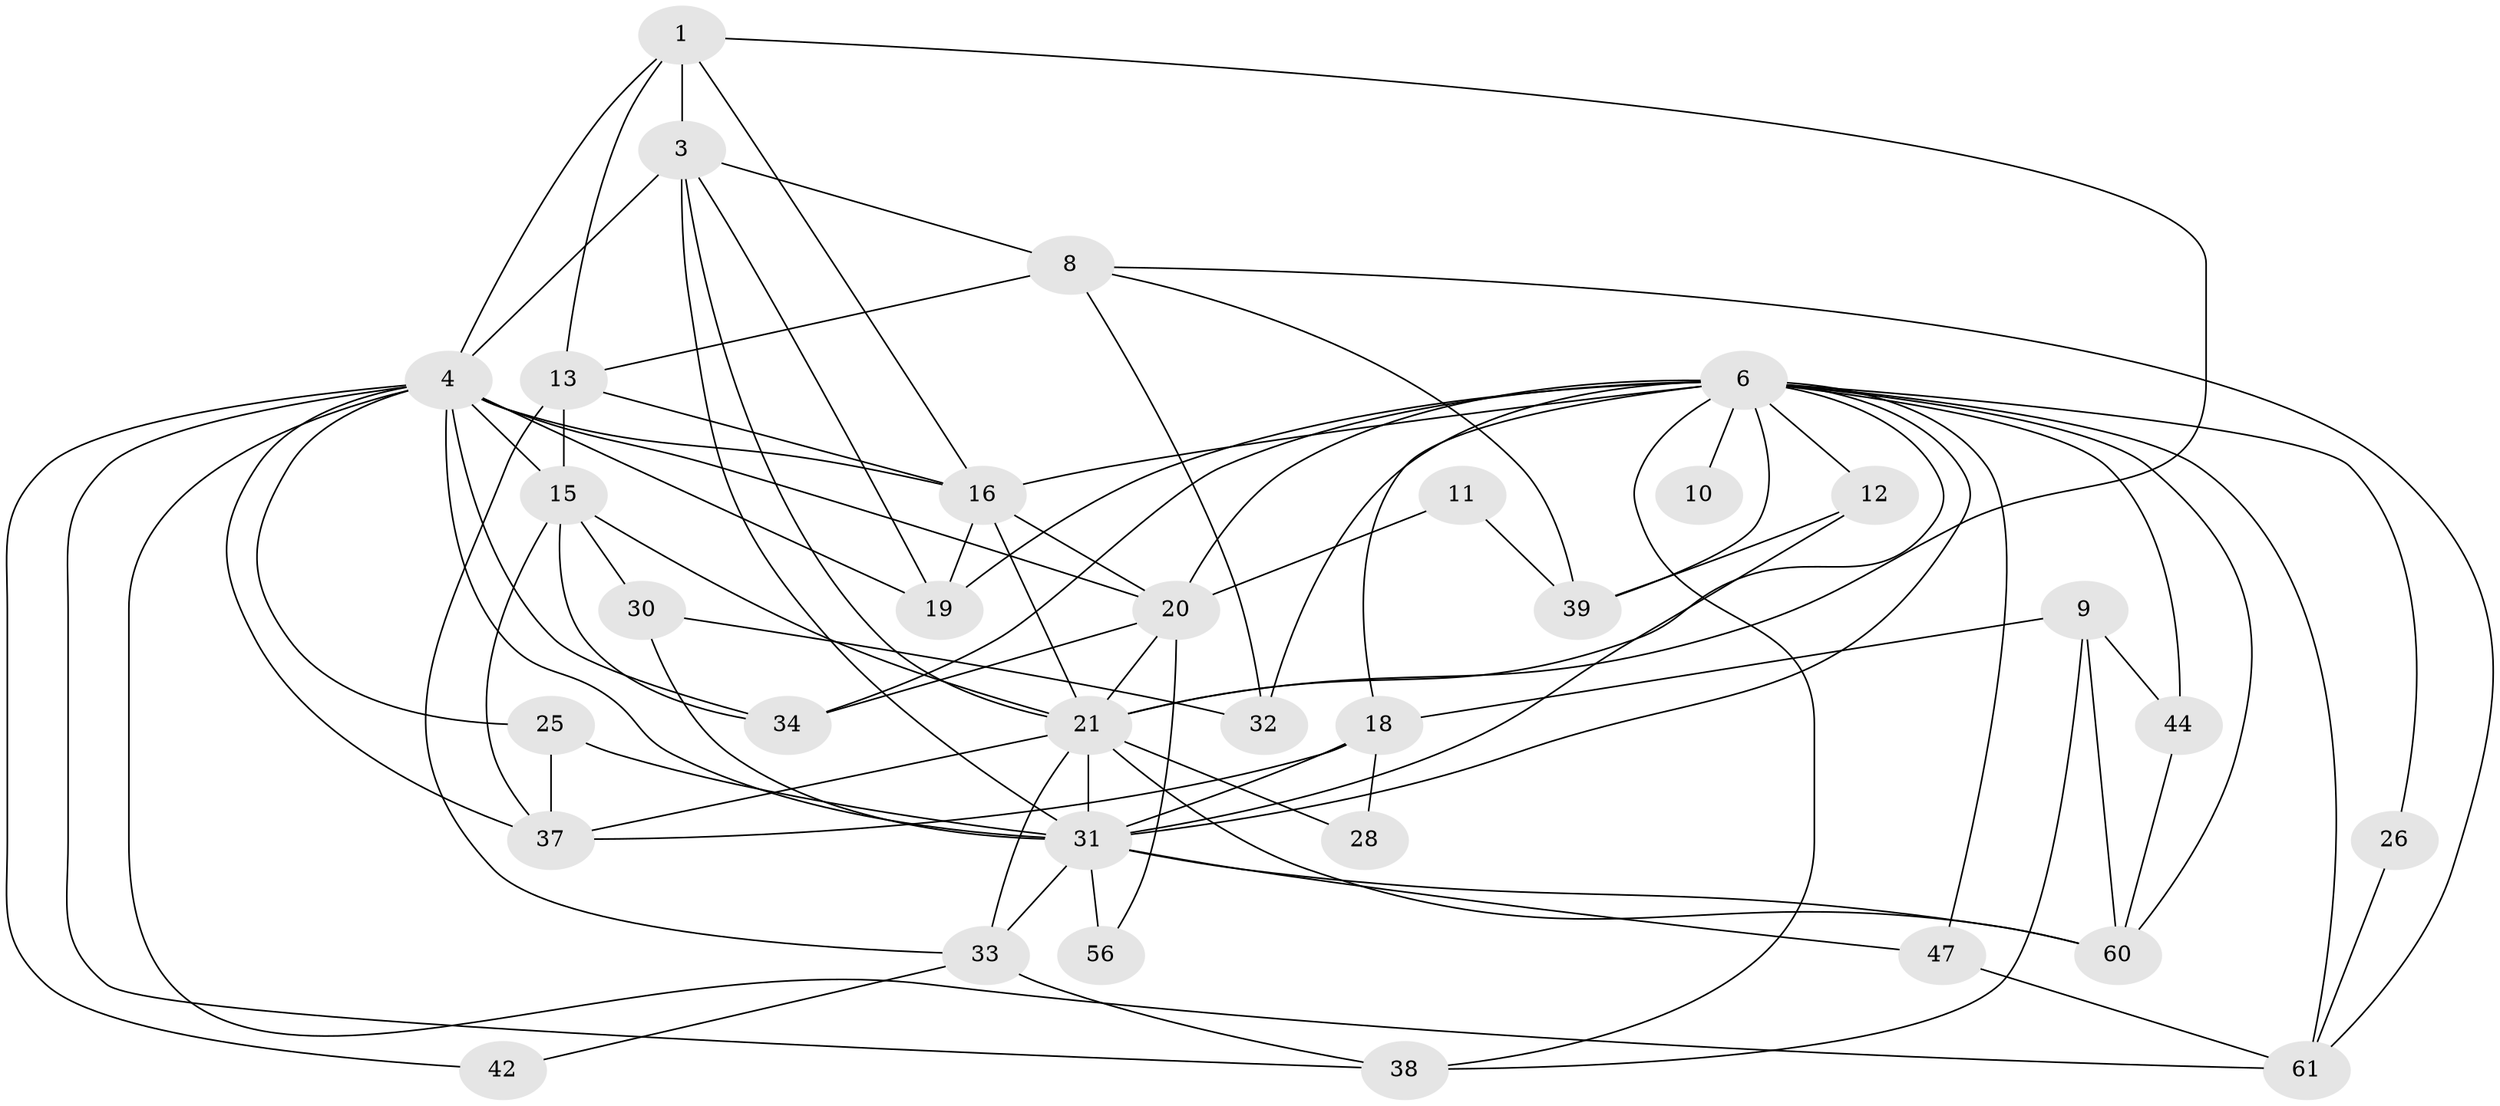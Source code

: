// original degree distribution, {3: 0.2878787878787879, 5: 0.16666666666666666, 4: 0.24242424242424243, 8: 0.015151515151515152, 2: 0.13636363636363635, 6: 0.12121212121212122, 7: 0.030303030303030304}
// Generated by graph-tools (version 1.1) at 2025/15/03/09/25 04:15:18]
// undirected, 33 vertices, 84 edges
graph export_dot {
graph [start="1"]
  node [color=gray90,style=filled];
  1 [super="+46+2"];
  3 [super="+24"];
  4 [super="+5+40"];
  6 [super="+7+14"];
  8;
  9;
  10 [super="+58"];
  11;
  12;
  13 [super="+52"];
  15 [super="+36"];
  16 [super="+45"];
  18 [super="+35"];
  19;
  20 [super="+22+64"];
  21 [super="+41+27+29"];
  25;
  26;
  28;
  30 [super="+49"];
  31 [super="+53+63+48+57"];
  32;
  33 [super="+50"];
  34 [super="+43"];
  37 [super="+66"];
  38;
  39;
  42;
  44;
  47;
  56;
  60;
  61;
  1 -- 4 [weight=2];
  1 -- 3;
  1 -- 13;
  1 -- 21 [weight=2];
  1 -- 16;
  3 -- 19;
  3 -- 4 [weight=2];
  3 -- 8;
  3 -- 21;
  3 -- 31;
  4 -- 61;
  4 -- 16;
  4 -- 19;
  4 -- 38;
  4 -- 37;
  4 -- 42;
  4 -- 20 [weight=2];
  4 -- 25;
  4 -- 15;
  4 -- 31;
  4 -- 34;
  6 -- 10 [weight=3];
  6 -- 18;
  6 -- 12;
  6 -- 47;
  6 -- 20;
  6 -- 32;
  6 -- 34;
  6 -- 38;
  6 -- 39;
  6 -- 44;
  6 -- 16;
  6 -- 19;
  6 -- 21;
  6 -- 26;
  6 -- 60;
  6 -- 61;
  6 -- 31 [weight=2];
  8 -- 39;
  8 -- 13;
  8 -- 32;
  8 -- 61;
  9 -- 38;
  9 -- 44;
  9 -- 60;
  9 -- 18;
  11 -- 39;
  11 -- 20 [weight=2];
  12 -- 39;
  12 -- 31;
  13 -- 15;
  13 -- 16;
  13 -- 33;
  15 -- 34;
  15 -- 37;
  15 -- 30;
  15 -- 21;
  16 -- 19;
  16 -- 20 [weight=2];
  16 -- 21 [weight=2];
  18 -- 37;
  18 -- 28;
  18 -- 31;
  20 -- 21;
  20 -- 56;
  20 -- 34;
  21 -- 60;
  21 -- 31 [weight=2];
  21 -- 33;
  21 -- 28;
  21 -- 37;
  25 -- 37;
  25 -- 31 [weight=2];
  26 -- 61;
  30 -- 32;
  30 -- 31;
  31 -- 47;
  31 -- 56 [weight=2];
  31 -- 60;
  31 -- 33;
  33 -- 38;
  33 -- 42;
  44 -- 60;
  47 -- 61;
}

